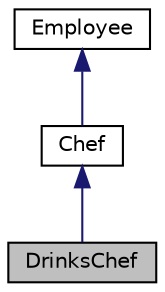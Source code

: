 digraph "DrinksChef"
{
 // LATEX_PDF_SIZE
  edge [fontname="Helvetica",fontsize="10",labelfontname="Helvetica",labelfontsize="10"];
  node [fontname="Helvetica",fontsize="10",shape=record];
  Node1 [label="DrinksChef",height=0.2,width=0.4,color="black", fillcolor="grey75", style="filled", fontcolor="black",tooltip="Class representing a drinks chef."];
  Node2 -> Node1 [dir="back",color="midnightblue",fontsize="10",style="solid",fontname="Helvetica"];
  Node2 [label="Chef",height=0.2,width=0.4,color="black", fillcolor="white", style="filled",URL="$classChef.html",tooltip="Class representing a chef in a restaurant."];
  Node3 -> Node2 [dir="back",color="midnightblue",fontsize="10",style="solid",fontname="Helvetica"];
  Node3 [label="Employee",height=0.2,width=0.4,color="black", fillcolor="white", style="filled",URL="$classEmployee.html",tooltip="Abstract base class for employees in a restaurant."];
}
